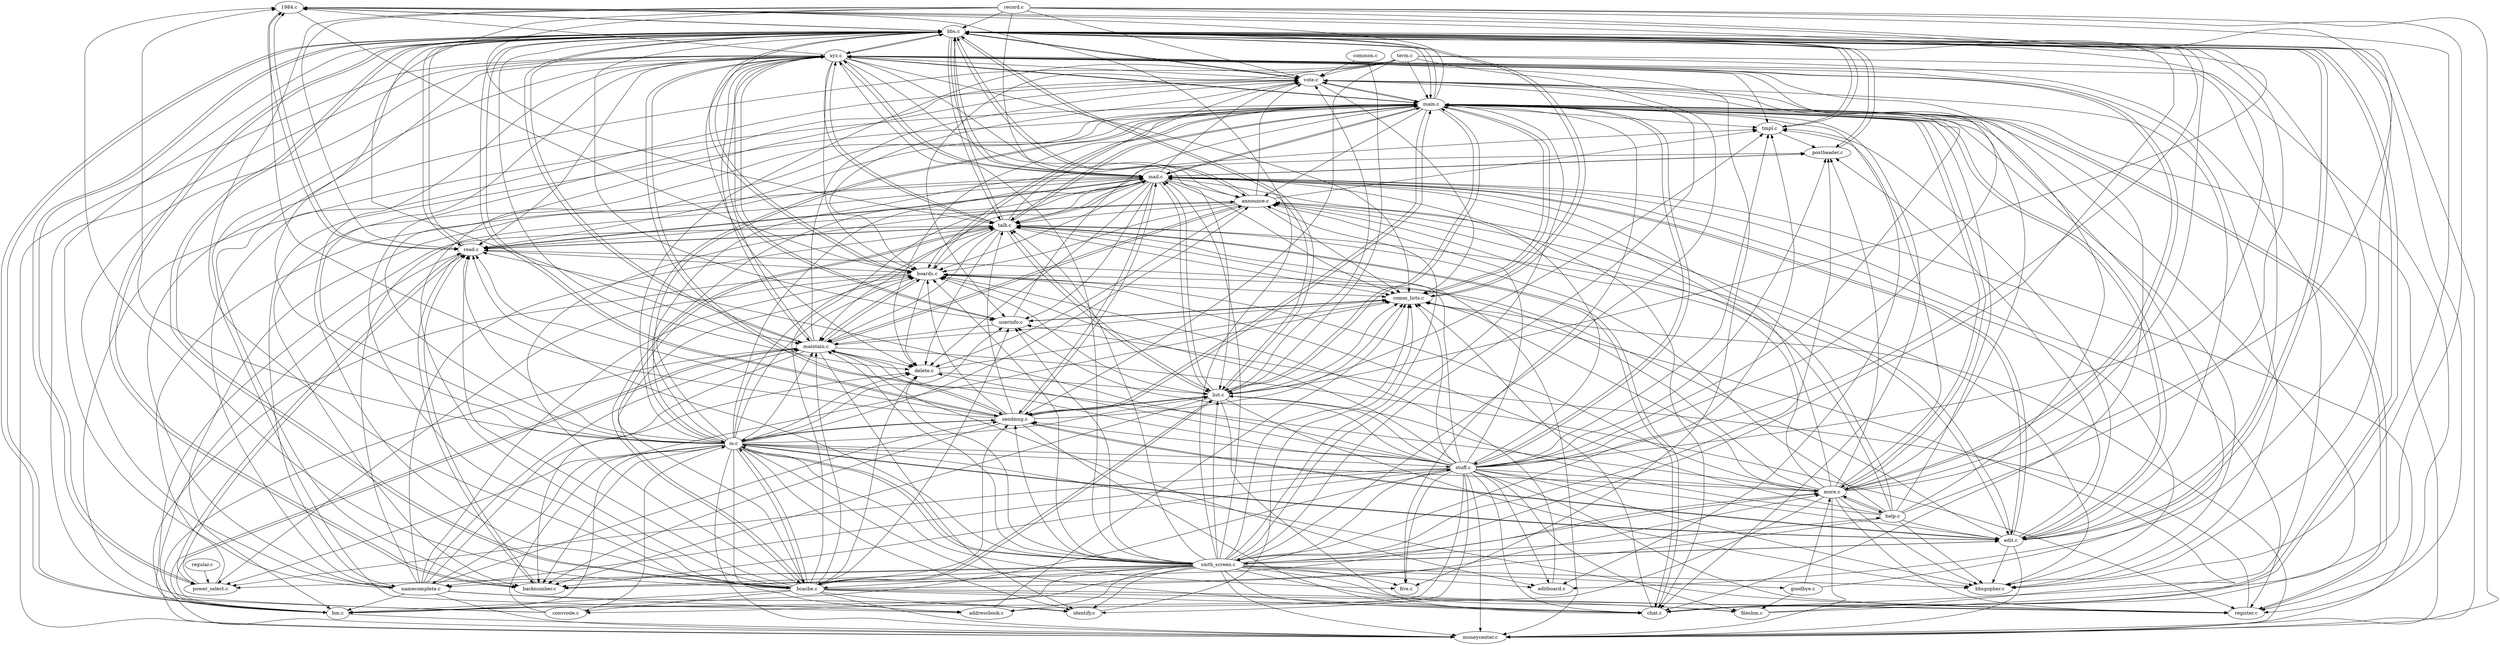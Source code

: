 digraph G {
	n_1984 [label="1984.c"];
	n_addr [label="addressbook.c"];
	n_anno [label="announce.c"];
	n_bckn [label="backnumber.c"];
	n_bbs  [label="bbs.c"];
	n_bbsg [label="bbsgopher.c"];
	n_bcch [label="bcache.c"];
	n_bm   [label="bm.c"];
	n_brds [label="boards.c"];
	n_chat [label="chat.c"];
	n_clst [label="comm_lists.c"];
	n_cmmn [label="common.c"];
	n_cvcd [label="convcode.c"];
	n_delt [label="delete.c"];
	n_edit [label="edit.c"];
	n_edbd [label="editboard.c"];
	n_fshm [label="fileshm.c"];
	n_five [label="five.c"];
	n_gdby [label="goodbye.c"];
	n_help [label="help.c"];
	n_idtf [label="identify.c"];
	n_io   [label="io.c"];
	n_list [label="list.c"];
	n_mail [label="mail.c"];
	n_main [label="main.c"];
	n_mntn [label="maintain.c"];
	n_mnct [label="moneycenter.c"];
	n_more [label="more.c"];
	n_nmcp [label="namecomplete.c"];
	n_psth [label="postheader.c"];
	n_psel [label="power_select.c"];
	n_read [label="read.c"];
	n_rcrd [label="record.c"];
	n_regi [label="register.c"];
	n_regu [label="regular.c"];
	n_smsg [label="sendmsg.c"];
	n_smth [label="smth_screen.c"];
	n_stff [label="stuff.c"];
	n_talk [label="talk.c"];
	n_term [label="term.c"];
	n_tmpl [label="tmpl.c"];
	n_user [label="userinfo.c"];
	n_vote [label="vote.c"];
	n_xyz  [label="xyz.c"];

	/* 1984.c */
	n_main -> n_1984;
	n_smth -> n_1984;
	n_bbs  -> n_1984;
	n_xyz  -> n_1984;
	n_more -> n_1984;
	n_read -> n_1984;
	n_smsg -> n_1984;
	n_stff -> n_1984;
	n_bcch -> n_1984;
	n_io   -> n_1984;

	/* addressbook.c */
	n_xyz  -> n_addr;
	n_io   -> n_addr;
	n_smth -> n_addr;
	n_stff -> n_addr;
	n_nmcp -> n_addr;

	/* announce.c */
	n_bbs  -> n_anno;
	n_bbsg -> n_anno;
	n_smth -> n_anno;
	n_main -> n_anno;
	n_stff -> n_anno;
	n_xyz  -> n_anno;
	n_io   -> n_anno;
	n_mail -> n_anno;
	n_more -> n_anno;
	n_bcch -> n_anno;
	n_help -> n_anno;
	n_mntn -> n_anno;
	n_edit -> n_anno;

	/* backnumber.c */
	n_smth -> n_bckn;
	n_main -> n_bckn;
	n_xyz  -> n_bckn;
	n_stff -> n_bckn;
	n_more -> n_bckn;
	n_read -> n_bckn;
	n_bbs  -> n_bckn;
	n_io   -> n_bckn;
	n_smsg -> n_bckn;
	n_help -> n_bckn;
	n_mntn -> n_bckn;
	n_list -> n_bckn;

	/* bbs.c */
	n_talk -> n_bbs;
	n_vote -> n_bbs;
	n_smsg -> n_bbs;
	n_mail -> n_bbs;
	n_list -> n_bbs;
	n_stff -> n_bbs;
	n_smth -> n_bbs;
	n_io   -> n_bbs;
	n_edit -> n_bbs;
	n_brds -> n_bbs;
	n_bcch -> n_bbs;
	n_psel -> n_bbs;
	n_tmpl -> n_bbs;
	n_main -> n_bbs;
	n_read -> n_bbs;
	n_bm   -> n_bbs;
	n_clst -> n_bbs;
	n_xyz  -> n_bbs;
	n_more -> n_bbs;
	n_nmcp -> n_bbs;
	n_1984 -> n_bbs;
	n_psth -> n_bbs;
	n_anno -> n_bbs;
	n_mntn -> n_bbs;
	n_bckn -> n_bbs;
	n_rcrd -> n_bbs;
	n_chat -> n_bbs;
	n_help -> n_bbs;

	/* bbsgopher.c */
	n_main -> n_bbsg;
	n_smth -> n_bbsg;
	n_edit -> n_bbsg;
	n_stff -> n_bbsg;
	n_bbs  -> n_bbsg;
	n_help -> n_bbsg;
	n_xyz  -> n_bbsg;
	n_more -> n_bbsg;
	n_list -> n_bbsg;
	n_rcrd -> n_bbsg;
	n_mail -> n_bbsg;

	/* bcache.c */
	n_smth -> n_bcch;
	n_talk -> n_bcch;
	n_rcrd -> n_bcch;
	n_list -> n_bcch;
	n_bbs  -> n_bcch;
	n_io   -> n_bcch;

	/* bm.c */
	n_smth -> n_bm;
	n_io   -> n_bm;
	n_stff -> n_bm;
	n_talk -> n_bm;
	n_nmcp -> n_bm;
	n_bcch -> n_bm;
	n_bbs  -> n_bm;
	n_more -> n_bm;
	n_mntn -> n_bm;
	n_mail -> n_bm;

	/* boards.c */
	n_edbd -> n_brds;
	n_bbs  -> n_brds;
	n_io   -> n_brds;
	n_smth -> n_brds;
	n_main -> n_brds;
	n_stff -> n_brds;
	n_bcch -> n_brds;
	n_xyz  -> n_brds;
	n_smsg -> n_brds;
	n_more -> n_brds;
	n_1984 -> n_brds;
	n_read -> n_brds;
	n_mail -> n_brds;
	n_edit -> n_brds;
	n_mntn -> n_brds;
	n_nmcp -> n_brds;
	n_help -> n_brds;
	n_talk -> n_brds;
	n_list -> n_brds;
	n_anno -> n_brds;
	n_vote -> n_brds;

	/* chat.c */
	n_smth -> n_chat;
	n_xyz  -> n_chat;
	n_term -> n_chat;
	n_io   -> n_chat;
	n_mail -> n_chat;
	n_bcch -> n_chat;
	n_smsg -> n_chat;
	n_stff -> n_chat;
	n_rcrd -> n_chat;
	n_talk -> n_chat;
	n_list -> n_chat;
	n_main -> n_chat;
	n_bbs  -> n_chat;

	/* comm_lists.c */
	n_stff -> n_clst;
	n_xyz  -> n_clst;
	n_brds -> n_clst;
	n_anno -> n_clst;
	n_mntn -> n_clst;
	n_mail -> n_clst;
	n_list -> n_clst;
	n_talk -> n_clst;
	n_smsg -> n_clst;
	n_user -> n_clst;
	n_vote -> n_clst;
	n_bbs  -> n_clst;
	n_addr -> n_clst;
	n_chat -> n_clst;
	n_delt -> n_clst;
	n_more -> n_clst;
	n_cvcd -> n_clst;
	n_smth -> n_clst;
	n_main -> n_clst;
	n_fshm -> n_clst;
	n_mnct -> n_clst;
	n_idtf -> n_clst;

	/* convcode.c */
	n_bcch -> n_cvcd;
	n_smth -> n_cvcd;

	/* delete.c */
	n_xyz  -> n_delt;
	n_smth -> n_delt;
	n_stff -> n_delt;
	n_mntn -> n_delt;
	n_io   -> n_delt;
	n_nmcp -> n_delt;
	n_bcch -> n_delt;
	n_talk -> n_delt;
	n_main -> n_delt;
	n_mail -> n_delt;
	n_anno -> n_delt;
	n_bbs  -> n_delt;
	n_brds -> n_delt;

	/* edit.c */
	n_smth -> n_edit;
	n_talk -> n_edit;
	n_mail -> n_edit;
	n_smsg -> n_edit;
	n_io   -> n_edit;
	n_main -> n_edit;
	n_help -> n_edit;
	n_bbs  -> n_edit;
	n_stff -> n_edit;

	/* editboard.c */
	n_smth -> n_edbd;
	n_bbs  -> n_edbd;
	n_stff -> n_edbd;
	n_mntn -> n_edbd;
	n_main -> n_edbd;

	/* fileshm.c */
	n_bcch -> n_fshm;
	n_smth -> n_fshm;
	n_stff -> n_fshm;
	n_gdby -> n_fshm;

	/* five.c */
	n_smth -> n_five;
	n_stff -> n_five;
	n_io   -> n_five;
	n_xyz  -> n_five;
	n_main -> n_five;

	/* goodbye.c */
	n_smth -> n_gdby;

	/* help.c */
	n_more -> n_help;
	n_smth -> n_help;

	/* identify.c */
	n_smth -> n_idtf;
	n_io   -> n_idtf;
	n_mntn -> n_idtf;
	n_nmcp -> n_idtf;
	n_stff -> n_idtf;
	n_bcch -> n_idtf;

	/* io.c */
	n_edit -> n_io;
	n_cvcd -> n_io;
	n_bcch -> n_io;
	n_main -> n_io;
	n_smsg -> n_io;
	n_smth -> n_io;
	n_term -> n_io;

	/* list.c */
	n_cmmn -> n_list;
	n_smth -> n_list;
	n_io   -> n_list;
	n_main -> n_list;
	n_stff -> n_list;
	n_delt -> n_list;
	n_help -> n_list;
	n_smsg -> n_list;
	n_xyz  -> n_list;
	n_mail -> n_list;
	n_bcch -> n_list;
	n_bbs  -> n_list;
	n_talk -> n_list;
	n_rcrd -> n_list;

	/* mail.c */
	n_smth -> n_mail;
	n_psth -> n_mail;
	n_io   -> n_mail;
	n_xyz  -> n_mail;
	n_stff -> n_mail;
	n_read -> n_mail;
	n_more -> n_mail;
	n_rcrd -> n_mail;
	n_main -> n_mail;
	n_list -> n_mail;
	n_nmcp -> n_mail;
	n_bcch -> n_mail;
	n_edit -> n_mail;
	n_bbs  -> n_mail;
	n_smsg -> n_mail;
	n_help -> n_mail;
	n_talk -> n_mail;
	n_psel -> n_mail;

	/* main.c */
	n_bcch -> n_main;
	n_smth -> n_main;
	n_bbs  -> n_main;
	n_io   -> n_main;
	n_smsg -> n_main;
	n_more -> n_main;
	n_stff -> n_main;
	n_term -> n_main;
	n_cvcd -> n_main;
	n_mail -> n_main;
	n_xyz  -> n_main;
	n_talk -> n_main;
	n_user -> n_main;
	n_brds -> n_main;
	n_fshm -> n_main;
	n_regi -> n_main;
	n_help -> n_main;
	n_gdby -> n_main;
	n_list -> n_main;
	n_clst -> n_main;
	n_edit -> n_main;
	n_vote -> n_main;

	/* maintain.c */
	n_smth -> n_mntn;
	n_io   -> n_mntn;
	n_stff -> n_mntn;
	n_xyz  -> n_mntn;
	n_nmcp -> n_mntn;
	n_bcch -> n_mntn;
	n_user -> n_mntn;
	n_more -> n_mntn;
	n_rcrd -> n_mntn;
	n_bm   -> n_mntn;
	n_bbs  -> n_mntn;
	n_anno -> n_mntn;
	n_talk -> n_mntn;
	n_brds -> n_mntn;
	n_mail -> n_mntn;

	/* moneycenter.c */
	n_stff -> n_mnct;
	n_smth -> n_mnct;
	n_mntn -> n_mnct;
	n_nmcp -> n_mnct;
	n_main -> n_mnct;
	n_bcch -> n_mnct;
	n_talk -> n_mnct;
	n_bbs  -> n_mnct;
	n_mail -> n_mnct;
	n_bm   -> n_mnct;
	n_io   -> n_mnct;
	n_rcrd -> n_mnct;
	n_more -> n_mnct;
	n_xyz  -> n_mnct;
	n_brds -> n_mnct;
	n_edit -> n_mnct;

	/* more.c */
	n_smth -> n_more;
	n_io   -> n_more;
	n_stff -> n_more;
	n_main -> n_more;
	n_help -> n_more;
	n_bcch -> n_more;
	n_xyz  -> n_more;
	n_gdby -> n_more;

	/* namecomplete.c */
	n_smth -> n_nmcp;
	n_io   -> n_nmcp;
	n_term -> n_nmcp;
	n_stff -> n_nmcp;
	n_main -> n_nmcp;

	/* postheader.c */
	n_tmpl -> n_psth;
	n_smth -> n_psth;
	n_io   -> n_psth;
	n_more -> n_psth;
	n_stff -> n_psth;
	n_bbs  -> n_psth;
	n_mail -> n_psth;
	n_edit -> n_psth;

	/* power_select.c */
	n_regu -> n_psel;
	n_smth -> n_psel;
	n_bbs  -> n_psel;
	n_stff -> n_psel;
	n_io   -> n_psel;
	n_read -> n_psel;
	n_brds -> n_psel;

	/* read.c */
	n_smth -> n_read;
	n_stff -> n_read;
	n_bckn -> n_read;
	n_io   -> n_read;
	n_talk -> n_read;
	n_main -> n_read;
	n_bbs  -> n_read;
	n_smsg -> n_read;
	n_mail -> n_read;
	n_bcch -> n_read;
	n_anno -> n_read;
	n_1984 -> n_read;
	n_more -> n_read;
	n_rcrd -> n_read;
	n_xyz  -> n_read;
	n_psel -> n_read;
	n_bm   -> n_read;

	/* register.c */
	n_smth -> n_regi;
	n_io   -> n_regi;
	n_stff -> n_regi;
	n_more -> n_regi;
	n_main -> n_regi;
	n_term -> n_regi;
	n_bbs  -> n_regi;
	n_bcch -> n_regi;
	n_mail -> n_regi;
	n_mntn -> n_regi;

	/* sendmsg.c */
	n_edit -> n_smsg;
	n_smth -> n_smsg;
	n_io   -> n_smsg;
	n_stff -> n_smsg;
	n_xyz  -> n_smsg;
	n_bcch -> n_smsg;
	n_list -> n_smsg;
	n_term -> n_smsg;
	n_nmcp -> n_smsg;
	n_mail -> n_smsg;
	n_bbs  -> n_smsg;
	n_main -> n_smsg;

	/* smth_screen.c */
	n_edit -> n_smth;
	n_term -> n_smth;
	n_io   -> n_smth;

	/* stuff.c */
	n_smth -> n_stff;
	n_main -> n_stff;
	n_io   -> n_stff;

	/* talk.c */
	n_list -> n_talk;
	n_io   -> n_talk;
	n_smth -> n_talk;
	n_xyz  -> n_talk;
	n_bcch -> n_talk;
	n_stff -> n_talk;
	n_main -> n_talk;
	n_smsg -> n_talk;
	n_mail -> n_talk;
	n_read -> n_talk;
	n_rcrd -> n_talk;
	n_nmcp -> n_talk;
	n_bbs  -> n_talk;
	n_help -> n_talk;
	n_chat -> n_talk;
	n_anno -> n_talk;

	/* tmpl.c */
	n_smth -> n_tmpl;
	n_io   -> n_tmpl;
	n_bbs  -> n_tmpl;
	n_stff -> n_tmpl;
	n_anno -> n_tmpl;
	n_more -> n_tmpl;
	n_main -> n_tmpl;
	n_edit -> n_tmpl;
	n_list -> n_tmpl;
	n_xyz  -> n_tmpl;

	/* userinfo.c */
	n_bcch -> n_user;
	n_smth -> n_user;
	n_term -> n_user;
	n_stff -> n_user;
	n_io   -> n_user;
	n_mail -> n_user;
	n_xyz  -> n_user;
	n_bbs  -> n_user;
	n_regi -> n_user;
	n_clst -> n_user;

	/* vote.c */
	n_cmmn -> n_vote;
	n_bbs  -> n_vote;
	n_bcch -> n_vote;
	n_smth -> n_vote;
	n_term -> n_vote;
	n_stff -> n_vote;
	n_rcrd -> n_vote;
	n_io   -> n_vote;
	n_edit -> n_vote;
	n_more -> n_vote;
	n_talk -> n_vote;
	n_anno -> n_vote;
	n_mntn -> n_vote;
	n_mail -> n_vote;
	n_xyz  -> n_vote;
	n_nmcp -> n_vote;
	n_help -> n_vote;
	n_list -> n_vote;
	n_main -> n_vote;

	/* xyz.c */
	n_smth -> n_xyz;
	n_mntn -> n_xyz;
	n_bcch -> n_xyz;
	n_stff -> n_xyz;
	n_io   -> n_xyz;
	n_edit -> n_xyz;
	n_smsg -> n_xyz;
	n_talk -> n_xyz;
	n_nmcp -> n_xyz;
	n_mail -> n_xyz;
	n_more -> n_xyz;
	n_bbs  -> n_xyz;
	n_cvcd -> n_xyz;
	n_user -> n_xyz;
	n_main -> n_xyz;
}

